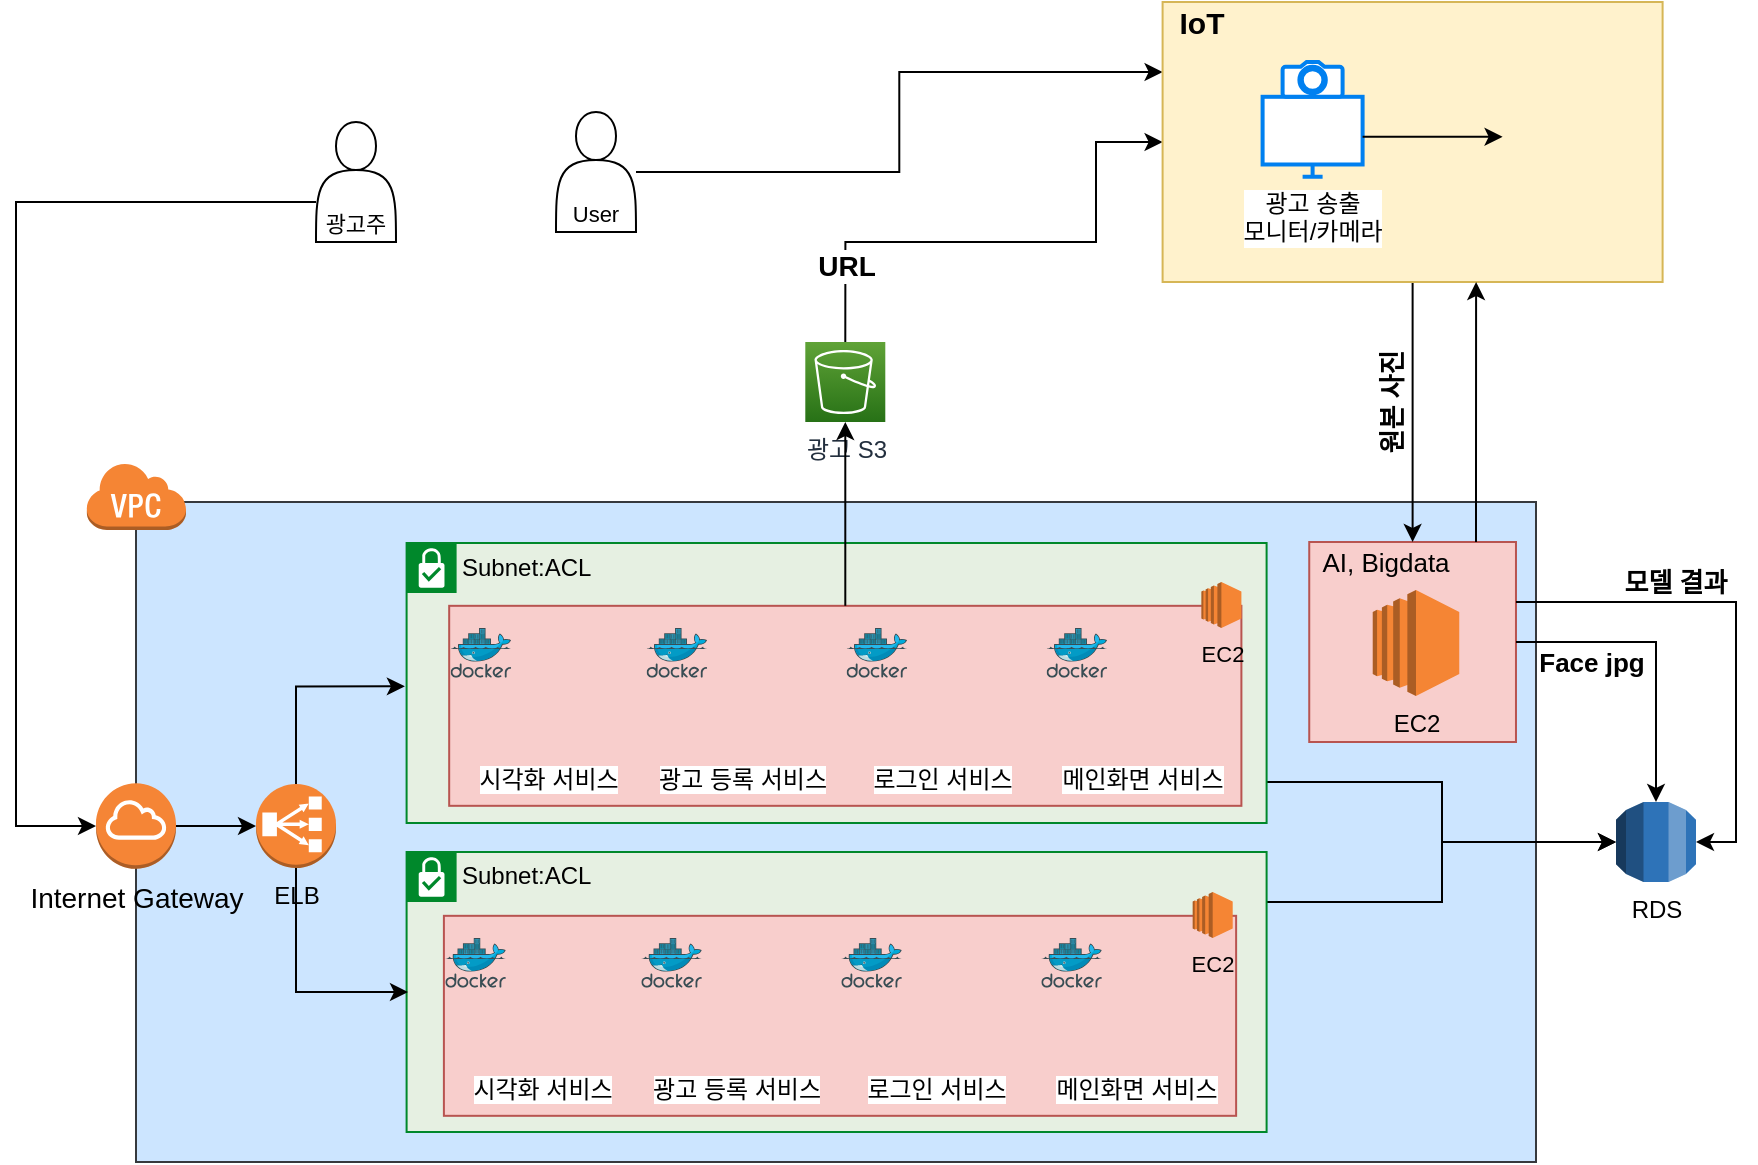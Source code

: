 <mxfile version="14.7.2" type="github">
  <diagram id="4jmj68S6x0aWC6QBNpU3" name="Page-1">
    <mxGraphModel dx="1865" dy="548" grid="1" gridSize="10" guides="1" tooltips="1" connect="1" arrows="1" fold="1" page="1" pageScale="1" pageWidth="827" pageHeight="1169" math="0" shadow="0">
      <root>
        <mxCell id="0" />
        <mxCell id="1" parent="0" />
        <mxCell id="JiBkNlwNgvGs8iEzdn5c-1" style="edgeStyle=orthogonalEdgeStyle;rounded=0;orthogonalLoop=1;jettySize=auto;html=1;entryX=0;entryY=0.25;entryDx=0;entryDy=0;" parent="1" source="JiBkNlwNgvGs8iEzdn5c-2" target="JiBkNlwNgvGs8iEzdn5c-67" edge="1">
          <mxGeometry relative="1" as="geometry" />
        </mxCell>
        <mxCell id="JiBkNlwNgvGs8iEzdn5c-2" value="" style="shape=actor;whiteSpace=wrap;html=1;strokeColor=#000000;" parent="1" vertex="1">
          <mxGeometry x="-540" y="115" width="40" height="60" as="geometry" />
        </mxCell>
        <mxCell id="JiBkNlwNgvGs8iEzdn5c-3" value="Subnet:ACL" style="shape=mxgraph.ibm.box;prType=subnet;fontStyle=0;verticalAlign=top;align=left;spacingLeft=32;spacingTop=4;fillColor=#E6F0E2;rounded=0;whiteSpace=wrap;html=1;strokeColor=#00882B;strokeWidth=1;dashed=0;container=1;spacing=-4;collapsible=0;expand=0;recursiveResize=0;" parent="1" vertex="1">
          <mxGeometry x="-490" y="448.2" width="140" height="120" as="geometry" />
        </mxCell>
        <mxCell id="JiBkNlwNgvGs8iEzdn5c-4" value="" style="rounded=0;whiteSpace=wrap;html=1;fillColor=#cce5ff;strokeColor=#36393d;" parent="1" vertex="1">
          <mxGeometry x="-750" y="310" width="700" height="330" as="geometry" />
        </mxCell>
        <mxCell id="JiBkNlwNgvGs8iEzdn5c-5" value="&lt;font size=&quot;1&quot;&gt;&lt;b style=&quot;font-size: 13px&quot;&gt;원본 사진&lt;/b&gt;&lt;/font&gt;" style="text;html=1;strokeColor=none;fillColor=none;align=center;verticalAlign=middle;whiteSpace=wrap;rounded=0;rotation=-90;" parent="1" vertex="1">
          <mxGeometry x="-155" y="250" width="65" height="20" as="geometry" />
        </mxCell>
        <mxCell id="JiBkNlwNgvGs8iEzdn5c-6" value="&lt;span style=&quot;font-size: 13px&quot;&gt;&lt;b&gt;광고 ID&lt;/b&gt;&lt;/span&gt;" style="text;html=1;strokeColor=none;fillColor=none;align=center;verticalAlign=middle;whiteSpace=wrap;rounded=0;rotation=90;" parent="1" vertex="1">
          <mxGeometry x="-100" y="120" width="50" height="20" as="geometry" />
        </mxCell>
        <mxCell id="JiBkNlwNgvGs8iEzdn5c-7" value="" style="outlineConnect=0;dashed=0;verticalLabelPosition=bottom;verticalAlign=top;align=center;html=1;shape=mxgraph.aws3.virtual_private_cloud;fillColor=#F58534;gradientColor=none;strokeColor=#000000;" parent="1" vertex="1">
          <mxGeometry x="-775" y="290" width="50" height="34" as="geometry" />
        </mxCell>
        <mxCell id="JiBkNlwNgvGs8iEzdn5c-8" value="&lt;font style=&quot;font-size: 14px&quot;&gt;&lt;b&gt;URL&lt;/b&gt;&lt;/font&gt;" style="edgeStyle=orthogonalEdgeStyle;rounded=0;orthogonalLoop=1;jettySize=auto;html=1;entryX=0;entryY=0.5;entryDx=0;entryDy=0;exitX=0.5;exitY=0;exitDx=0;exitDy=0;exitPerimeter=0;" parent="1" source="JiBkNlwNgvGs8iEzdn5c-9" target="JiBkNlwNgvGs8iEzdn5c-67" edge="1">
          <mxGeometry x="-0.705" relative="1" as="geometry">
            <mxPoint as="offset" />
            <mxPoint x="-370" y="530" as="targetPoint" />
            <Array as="points">
              <mxPoint x="-395" y="180" />
              <mxPoint x="-270" y="180" />
              <mxPoint x="-270" y="130" />
            </Array>
          </mxGeometry>
        </mxCell>
        <mxCell id="JiBkNlwNgvGs8iEzdn5c-9" value="광고 S3" style="points=[[0,0,0],[0.25,0,0],[0.5,0,0],[0.75,0,0],[1,0,0],[0,1,0],[0.25,1,0],[0.5,1,0],[0.75,1,0],[1,1,0],[0,0.25,0],[0,0.5,0],[0,0.75,0],[1,0.25,0],[1,0.5,0],[1,0.75,0]];outlineConnect=0;fontColor=#232F3E;gradientColor=#60A337;gradientDirection=north;fillColor=#277116;strokeColor=#ffffff;dashed=0;verticalLabelPosition=bottom;verticalAlign=top;align=center;html=1;fontSize=12;fontStyle=0;aspect=fixed;shape=mxgraph.aws4.resourceIcon;resIcon=mxgraph.aws4.s3;" parent="1" vertex="1">
          <mxGeometry x="-415.35" y="230" width="40" height="40" as="geometry" />
        </mxCell>
        <mxCell id="JiBkNlwNgvGs8iEzdn5c-10" value="&lt;b&gt;&lt;font style=&quot;font-size: 13px&quot;&gt;모델 결과&lt;/font&gt;&lt;/b&gt;" style="text;html=1;strokeColor=none;fillColor=none;align=center;verticalAlign=middle;whiteSpace=wrap;rounded=0;rotation=0;" parent="1" vertex="1">
          <mxGeometry x="-20" y="340" width="80" height="20" as="geometry" />
        </mxCell>
        <mxCell id="JiBkNlwNgvGs8iEzdn5c-11" value="&lt;span style=&quot;font-size: 13px&quot;&gt;&lt;b&gt;Face jpg&lt;/b&gt;&lt;/span&gt;" style="text;html=1;strokeColor=none;fillColor=none;align=center;verticalAlign=middle;whiteSpace=wrap;rounded=0;rotation=0;" parent="1" vertex="1">
          <mxGeometry x="-56.7" y="380" width="70" height="20" as="geometry" />
        </mxCell>
        <mxCell id="JiBkNlwNgvGs8iEzdn5c-12" value="RDS" style="outlineConnect=0;dashed=0;verticalLabelPosition=bottom;verticalAlign=top;align=center;html=1;shape=mxgraph.aws3.rds;fillColor=#2E73B8;gradientColor=none;" parent="1" vertex="1">
          <mxGeometry x="-10" y="460" width="40" height="40" as="geometry" />
        </mxCell>
        <mxCell id="JiBkNlwNgvGs8iEzdn5c-13" style="edgeStyle=orthogonalEdgeStyle;rounded=0;orthogonalLoop=1;jettySize=auto;html=1;entryX=0;entryY=0.5;entryDx=0;entryDy=0;entryPerimeter=0;" parent="1" source="JiBkNlwNgvGs8iEzdn5c-14" target="JiBkNlwNgvGs8iEzdn5c-12" edge="1">
          <mxGeometry relative="1" as="geometry">
            <Array as="points">
              <mxPoint x="-97" y="450" />
              <mxPoint x="-97" y="480" />
            </Array>
          </mxGeometry>
        </mxCell>
        <mxCell id="JiBkNlwNgvGs8iEzdn5c-14" value="Subnet:ACL" style="shape=mxgraph.ibm.box;prType=subnet;fontStyle=0;verticalAlign=top;align=left;spacingLeft=32;spacingTop=4;fillColor=#E6F0E2;rounded=0;whiteSpace=wrap;html=1;strokeColor=#00882B;strokeWidth=1;dashed=0;container=1;spacing=-4;collapsible=0;expand=0;recursiveResize=0;" parent="1" vertex="1">
          <mxGeometry x="-614.7" y="330.5" width="430" height="140" as="geometry" />
        </mxCell>
        <mxCell id="JiBkNlwNgvGs8iEzdn5c-15" value="" style="aspect=fixed;html=1;points=[];align=center;image;fontSize=12;image=img/lib/mscae/Docker.svg;strokeColor=#000000;" parent="JiBkNlwNgvGs8iEzdn5c-14" vertex="1">
          <mxGeometry x="23" y="42.5" width="30.289" height="24.84" as="geometry" />
        </mxCell>
        <mxCell id="JiBkNlwNgvGs8iEzdn5c-16" value="" style="rounded=0;whiteSpace=wrap;html=1;strokeColor=#b85450;fillColor=#f8cecc;" parent="JiBkNlwNgvGs8iEzdn5c-14" vertex="1">
          <mxGeometry x="21.29" y="31.41" width="396.11" height="100" as="geometry" />
        </mxCell>
        <mxCell id="JiBkNlwNgvGs8iEzdn5c-17" value="" style="group" parent="JiBkNlwNgvGs8iEzdn5c-14" vertex="1" connectable="0">
          <mxGeometry x="120" y="42.5" width="80" height="61.92" as="geometry" />
        </mxCell>
        <mxCell id="JiBkNlwNgvGs8iEzdn5c-18" value="" style="group" parent="JiBkNlwNgvGs8iEzdn5c-17" vertex="1" connectable="0">
          <mxGeometry width="70" height="61.92" as="geometry" />
        </mxCell>
        <mxCell id="JiBkNlwNgvGs8iEzdn5c-19" value="" style="aspect=fixed;html=1;points=[];align=center;image;fontSize=12;image=img/lib/mscae/Docker.svg;strokeColor=#000000;" parent="JiBkNlwNgvGs8iEzdn5c-18" vertex="1">
          <mxGeometry width="30.289" height="24.84" as="geometry" />
        </mxCell>
        <mxCell id="JiBkNlwNgvGs8iEzdn5c-20" value="광고 등록 서비스" style="shape=image;html=1;verticalAlign=top;verticalLabelPosition=bottom;labelBackgroundColor=#ffffff;imageAspect=0;aspect=fixed;image=https://cdn4.iconfinder.com/data/icons/logos-brands-5/24/flask-128.png;strokeColor=#000000;" parent="JiBkNlwNgvGs8iEzdn5c-18" vertex="1">
          <mxGeometry x="24.893" y="16.898" width="45.022" height="45.022" as="geometry" />
        </mxCell>
        <mxCell id="JiBkNlwNgvGs8iEzdn5c-21" value="" style="aspect=fixed;html=1;points=[];align=center;image;fontSize=12;image=img/lib/mscae/Docker.svg;strokeColor=#000000;" parent="JiBkNlwNgvGs8iEzdn5c-18" vertex="1">
          <mxGeometry x="-98" width="30.289" height="24.84" as="geometry" />
        </mxCell>
        <mxCell id="JiBkNlwNgvGs8iEzdn5c-22" value="" style="group" parent="JiBkNlwNgvGs8iEzdn5c-14" vertex="1" connectable="0">
          <mxGeometry x="220" y="42.5" width="80" height="61.92" as="geometry" />
        </mxCell>
        <mxCell id="JiBkNlwNgvGs8iEzdn5c-23" value="" style="group" parent="JiBkNlwNgvGs8iEzdn5c-22" vertex="1" connectable="0">
          <mxGeometry width="70" height="61.92" as="geometry" />
        </mxCell>
        <mxCell id="JiBkNlwNgvGs8iEzdn5c-24" value="" style="aspect=fixed;html=1;points=[];align=center;image;fontSize=12;image=img/lib/mscae/Docker.svg;strokeColor=#000000;" parent="JiBkNlwNgvGs8iEzdn5c-23" vertex="1">
          <mxGeometry width="30.289" height="24.84" as="geometry" />
        </mxCell>
        <mxCell id="JiBkNlwNgvGs8iEzdn5c-25" value="로그인 서비스" style="shape=image;html=1;verticalAlign=top;verticalLabelPosition=bottom;labelBackgroundColor=#ffffff;imageAspect=0;aspect=fixed;image=https://cdn4.iconfinder.com/data/icons/logos-brands-5/24/flask-128.png;strokeColor=#000000;" parent="JiBkNlwNgvGs8iEzdn5c-23" vertex="1">
          <mxGeometry x="24.893" y="16.898" width="45.022" height="45.022" as="geometry" />
        </mxCell>
        <mxCell id="JiBkNlwNgvGs8iEzdn5c-26" value="" style="group" parent="JiBkNlwNgvGs8iEzdn5c-14" vertex="1" connectable="0">
          <mxGeometry x="320" y="42.5" width="80" height="61.92" as="geometry" />
        </mxCell>
        <mxCell id="JiBkNlwNgvGs8iEzdn5c-27" value="" style="group" parent="JiBkNlwNgvGs8iEzdn5c-26" vertex="1" connectable="0">
          <mxGeometry width="70" height="61.92" as="geometry" />
        </mxCell>
        <mxCell id="JiBkNlwNgvGs8iEzdn5c-28" value="" style="aspect=fixed;html=1;points=[];align=center;image;fontSize=12;image=img/lib/mscae/Docker.svg;strokeColor=#000000;" parent="JiBkNlwNgvGs8iEzdn5c-27" vertex="1">
          <mxGeometry width="30.289" height="24.84" as="geometry" />
        </mxCell>
        <mxCell id="JiBkNlwNgvGs8iEzdn5c-29" value="메인화면 서비스" style="shape=image;html=1;verticalAlign=top;verticalLabelPosition=bottom;labelBackgroundColor=#ffffff;imageAspect=0;aspect=fixed;image=https://cdn4.iconfinder.com/data/icons/logos-brands-5/24/flask-128.png;strokeColor=#000000;" parent="JiBkNlwNgvGs8iEzdn5c-27" vertex="1">
          <mxGeometry x="24.893" y="16.898" width="45.022" height="45.022" as="geometry" />
        </mxCell>
        <mxCell id="JiBkNlwNgvGs8iEzdn5c-30" value="시각화 서비스" style="shape=image;html=1;verticalAlign=top;verticalLabelPosition=bottom;labelBackgroundColor=#ffffff;imageAspect=0;aspect=fixed;image=https://cdn4.iconfinder.com/data/icons/logos-brands-5/24/flask-128.png;strokeColor=#000000;" parent="JiBkNlwNgvGs8iEzdn5c-14" vertex="1">
          <mxGeometry x="47.893" y="59.398" width="45.022" height="45.022" as="geometry" />
        </mxCell>
        <mxCell id="JiBkNlwNgvGs8iEzdn5c-31" value="EC2" style="outlineConnect=0;dashed=0;verticalLabelPosition=bottom;verticalAlign=top;align=center;html=1;shape=mxgraph.aws3.ec2;fillColor=#F58534;gradientColor=none;fontSize=11;" parent="JiBkNlwNgvGs8iEzdn5c-14" vertex="1">
          <mxGeometry x="397.4" y="19.5" width="20" height="23" as="geometry" />
        </mxCell>
        <mxCell id="JiBkNlwNgvGs8iEzdn5c-32" style="edgeStyle=orthogonalEdgeStyle;rounded=0;orthogonalLoop=1;jettySize=auto;html=1;entryX=0;entryY=0.5;entryDx=0;entryDy=0;entryPerimeter=0;" parent="1" source="JiBkNlwNgvGs8iEzdn5c-33" target="JiBkNlwNgvGs8iEzdn5c-12" edge="1">
          <mxGeometry relative="1" as="geometry">
            <mxPoint x="-130" y="560" as="targetPoint" />
            <Array as="points">
              <mxPoint x="-97" y="510" />
              <mxPoint x="-97" y="480" />
            </Array>
          </mxGeometry>
        </mxCell>
        <mxCell id="JiBkNlwNgvGs8iEzdn5c-33" value="&lt;span&gt;Subnet:ACL&lt;/span&gt;" style="shape=mxgraph.ibm.box;prType=subnet;fontStyle=0;verticalAlign=top;align=left;spacingLeft=32;spacingTop=4;fillColor=#E6F0E2;rounded=0;whiteSpace=wrap;html=1;strokeColor=#00882B;strokeWidth=1;dashed=0;container=1;spacing=-4;collapsible=0;expand=0;recursiveResize=0;" parent="1" vertex="1">
          <mxGeometry x="-614.7" y="485.0" width="430" height="140" as="geometry" />
        </mxCell>
        <mxCell id="JiBkNlwNgvGs8iEzdn5c-34" value="" style="aspect=fixed;html=1;points=[];align=center;image;fontSize=12;image=img/lib/mscae/Docker.svg;strokeColor=#000000;" parent="JiBkNlwNgvGs8iEzdn5c-33" vertex="1">
          <mxGeometry x="18.65" y="43.0" width="30.289" height="24.84" as="geometry" />
        </mxCell>
        <mxCell id="JiBkNlwNgvGs8iEzdn5c-35" value="" style="rounded=0;whiteSpace=wrap;html=1;strokeColor=#b85450;fillColor=#f8cecc;" parent="JiBkNlwNgvGs8iEzdn5c-33" vertex="1">
          <mxGeometry x="18.65" y="31.91" width="396.11" height="100" as="geometry" />
        </mxCell>
        <mxCell id="JiBkNlwNgvGs8iEzdn5c-36" value="" style="group" parent="JiBkNlwNgvGs8iEzdn5c-33" vertex="1" connectable="0">
          <mxGeometry x="117.36" y="43.0" width="80" height="61.92" as="geometry" />
        </mxCell>
        <mxCell id="JiBkNlwNgvGs8iEzdn5c-37" value="" style="group" parent="JiBkNlwNgvGs8iEzdn5c-36" vertex="1" connectable="0">
          <mxGeometry width="70" height="61.92" as="geometry" />
        </mxCell>
        <mxCell id="JiBkNlwNgvGs8iEzdn5c-38" value="" style="aspect=fixed;html=1;points=[];align=center;image;fontSize=12;image=img/lib/mscae/Docker.svg;strokeColor=#000000;" parent="JiBkNlwNgvGs8iEzdn5c-37" vertex="1">
          <mxGeometry width="30.289" height="24.84" as="geometry" />
        </mxCell>
        <mxCell id="JiBkNlwNgvGs8iEzdn5c-39" value="광고 등록 서비스" style="shape=image;html=1;verticalAlign=top;verticalLabelPosition=bottom;labelBackgroundColor=#ffffff;imageAspect=0;aspect=fixed;image=https://cdn4.iconfinder.com/data/icons/logos-brands-5/24/flask-128.png;strokeColor=#000000;" parent="JiBkNlwNgvGs8iEzdn5c-37" vertex="1">
          <mxGeometry x="24.893" y="16.898" width="45.022" height="45.022" as="geometry" />
        </mxCell>
        <mxCell id="JiBkNlwNgvGs8iEzdn5c-40" value="" style="aspect=fixed;html=1;points=[];align=center;image;fontSize=12;image=img/lib/mscae/Docker.svg;strokeColor=#000000;" parent="JiBkNlwNgvGs8iEzdn5c-37" vertex="1">
          <mxGeometry x="-98" width="30.289" height="24.84" as="geometry" />
        </mxCell>
        <mxCell id="JiBkNlwNgvGs8iEzdn5c-41" value="" style="group" parent="JiBkNlwNgvGs8iEzdn5c-33" vertex="1" connectable="0">
          <mxGeometry x="217.36" y="43.0" width="80" height="61.92" as="geometry" />
        </mxCell>
        <mxCell id="JiBkNlwNgvGs8iEzdn5c-42" value="" style="group" parent="JiBkNlwNgvGs8iEzdn5c-41" vertex="1" connectable="0">
          <mxGeometry width="70" height="61.92" as="geometry" />
        </mxCell>
        <mxCell id="JiBkNlwNgvGs8iEzdn5c-43" value="" style="aspect=fixed;html=1;points=[];align=center;image;fontSize=12;image=img/lib/mscae/Docker.svg;strokeColor=#000000;" parent="JiBkNlwNgvGs8iEzdn5c-42" vertex="1">
          <mxGeometry width="30.289" height="24.84" as="geometry" />
        </mxCell>
        <mxCell id="JiBkNlwNgvGs8iEzdn5c-44" value="로그인 서비스" style="shape=image;html=1;verticalAlign=top;verticalLabelPosition=bottom;labelBackgroundColor=#ffffff;imageAspect=0;aspect=fixed;image=https://cdn4.iconfinder.com/data/icons/logos-brands-5/24/flask-128.png;strokeColor=#000000;" parent="JiBkNlwNgvGs8iEzdn5c-42" vertex="1">
          <mxGeometry x="24.893" y="16.898" width="45.022" height="45.022" as="geometry" />
        </mxCell>
        <mxCell id="JiBkNlwNgvGs8iEzdn5c-45" value="" style="group" parent="JiBkNlwNgvGs8iEzdn5c-33" vertex="1" connectable="0">
          <mxGeometry x="317.36" y="43.0" width="80" height="61.92" as="geometry" />
        </mxCell>
        <mxCell id="JiBkNlwNgvGs8iEzdn5c-46" value="" style="group" parent="JiBkNlwNgvGs8iEzdn5c-45" vertex="1" connectable="0">
          <mxGeometry width="70" height="61.92" as="geometry" />
        </mxCell>
        <mxCell id="JiBkNlwNgvGs8iEzdn5c-47" value="" style="aspect=fixed;html=1;points=[];align=center;image;fontSize=12;image=img/lib/mscae/Docker.svg;strokeColor=#000000;" parent="JiBkNlwNgvGs8iEzdn5c-46" vertex="1">
          <mxGeometry width="30.289" height="24.84" as="geometry" />
        </mxCell>
        <mxCell id="JiBkNlwNgvGs8iEzdn5c-48" value="메인화면 서비스" style="shape=image;html=1;verticalAlign=top;verticalLabelPosition=bottom;labelBackgroundColor=#ffffff;imageAspect=0;aspect=fixed;image=https://cdn4.iconfinder.com/data/icons/logos-brands-5/24/flask-128.png;strokeColor=#000000;" parent="JiBkNlwNgvGs8iEzdn5c-46" vertex="1">
          <mxGeometry x="24.893" y="16.898" width="45.022" height="45.022" as="geometry" />
        </mxCell>
        <mxCell id="JiBkNlwNgvGs8iEzdn5c-49" value="시각화 서비스" style="shape=image;html=1;verticalAlign=top;verticalLabelPosition=bottom;labelBackgroundColor=#ffffff;imageAspect=0;aspect=fixed;image=https://cdn4.iconfinder.com/data/icons/logos-brands-5/24/flask-128.png;strokeColor=#000000;" parent="JiBkNlwNgvGs8iEzdn5c-33" vertex="1">
          <mxGeometry x="45.253" y="59.898" width="45.022" height="45.022" as="geometry" />
        </mxCell>
        <mxCell id="JiBkNlwNgvGs8iEzdn5c-50" value="EC2" style="outlineConnect=0;dashed=0;verticalLabelPosition=bottom;verticalAlign=top;align=center;html=1;shape=mxgraph.aws3.ec2;fillColor=#F58534;gradientColor=none;fontSize=11;" parent="JiBkNlwNgvGs8iEzdn5c-33" vertex="1">
          <mxGeometry x="393.05" y="20.0" width="20" height="23" as="geometry" />
        </mxCell>
        <mxCell id="JiBkNlwNgvGs8iEzdn5c-51" value="" style="group" parent="1" vertex="1" connectable="0">
          <mxGeometry x="-660" y="120" width="40" height="60" as="geometry" />
        </mxCell>
        <mxCell id="JiBkNlwNgvGs8iEzdn5c-52" value="" style="shape=actor;whiteSpace=wrap;html=1;strokeColor=#000000;" parent="JiBkNlwNgvGs8iEzdn5c-51" vertex="1">
          <mxGeometry width="40" height="60" as="geometry" />
        </mxCell>
        <mxCell id="JiBkNlwNgvGs8iEzdn5c-53" value="&lt;font style=&quot;font-size: 11px&quot;&gt;광고주&lt;/font&gt;" style="text;html=1;strokeColor=none;fillColor=none;align=center;verticalAlign=middle;whiteSpace=wrap;rounded=0;fontSize=14;" parent="JiBkNlwNgvGs8iEzdn5c-51" vertex="1">
          <mxGeometry y="40" width="40" height="20" as="geometry" />
        </mxCell>
        <mxCell id="JiBkNlwNgvGs8iEzdn5c-54" style="edgeStyle=orthogonalEdgeStyle;rounded=0;orthogonalLoop=1;jettySize=auto;html=1;entryX=0;entryY=0.5;entryDx=0;entryDy=0;entryPerimeter=0;fontSize=14;" parent="1" source="JiBkNlwNgvGs8iEzdn5c-52" target="JiBkNlwNgvGs8iEzdn5c-56" edge="1">
          <mxGeometry relative="1" as="geometry">
            <Array as="points">
              <mxPoint x="-810" y="160" />
              <mxPoint x="-810" y="472" />
            </Array>
          </mxGeometry>
        </mxCell>
        <mxCell id="JiBkNlwNgvGs8iEzdn5c-55" style="edgeStyle=orthogonalEdgeStyle;rounded=0;orthogonalLoop=1;jettySize=auto;html=1;entryX=0;entryY=0.5;entryDx=0;entryDy=0;entryPerimeter=0;" parent="1" source="JiBkNlwNgvGs8iEzdn5c-56" target="JiBkNlwNgvGs8iEzdn5c-59" edge="1">
          <mxGeometry relative="1" as="geometry" />
        </mxCell>
        <mxCell id="JiBkNlwNgvGs8iEzdn5c-56" value="Internet Gateway" style="outlineConnect=0;dashed=0;verticalLabelPosition=bottom;verticalAlign=top;align=center;html=1;shape=mxgraph.aws3.internet_gateway;fillColor=#F58536;gradientColor=none;fontSize=14;" parent="1" vertex="1">
          <mxGeometry x="-770" y="450.57" width="40" height="42.86" as="geometry" />
        </mxCell>
        <mxCell id="JiBkNlwNgvGs8iEzdn5c-57" style="edgeStyle=orthogonalEdgeStyle;rounded=0;orthogonalLoop=1;jettySize=auto;html=1;" parent="1" source="JiBkNlwNgvGs8iEzdn5c-59" edge="1">
          <mxGeometry relative="1" as="geometry">
            <mxPoint x="-614" y="555" as="targetPoint" />
            <Array as="points">
              <mxPoint x="-670" y="555" />
              <mxPoint x="-614" y="555" />
            </Array>
          </mxGeometry>
        </mxCell>
        <mxCell id="JiBkNlwNgvGs8iEzdn5c-58" style="edgeStyle=orthogonalEdgeStyle;rounded=0;orthogonalLoop=1;jettySize=auto;html=1;entryX=-0.002;entryY=0.512;entryDx=0;entryDy=0;entryPerimeter=0;" parent="1" source="JiBkNlwNgvGs8iEzdn5c-59" target="JiBkNlwNgvGs8iEzdn5c-14" edge="1">
          <mxGeometry relative="1" as="geometry">
            <Array as="points">
              <mxPoint x="-670" y="402" />
            </Array>
          </mxGeometry>
        </mxCell>
        <mxCell id="JiBkNlwNgvGs8iEzdn5c-59" value="ELB" style="outlineConnect=0;dashed=0;verticalLabelPosition=bottom;verticalAlign=top;align=center;html=1;shape=mxgraph.aws3.classic_load_balancer;fillColor=#F58534;gradientColor=none;" parent="1" vertex="1">
          <mxGeometry x="-690" y="451" width="40" height="42" as="geometry" />
        </mxCell>
        <mxCell id="JiBkNlwNgvGs8iEzdn5c-60" style="edgeStyle=orthogonalEdgeStyle;rounded=0;orthogonalLoop=1;jettySize=auto;html=1;entryX=0.5;entryY=1;entryDx=0;entryDy=0;entryPerimeter=0;" parent="1" source="JiBkNlwNgvGs8iEzdn5c-16" target="JiBkNlwNgvGs8iEzdn5c-9" edge="1">
          <mxGeometry relative="1" as="geometry" />
        </mxCell>
        <mxCell id="JiBkNlwNgvGs8iEzdn5c-61" value="" style="group" parent="1" vertex="1" connectable="0">
          <mxGeometry x="-170" y="330" width="120" height="101" as="geometry" />
        </mxCell>
        <mxCell id="JiBkNlwNgvGs8iEzdn5c-62" value="" style="rounded=0;whiteSpace=wrap;html=1;strokeColor=#b85450;fillColor=#f8cecc;" parent="JiBkNlwNgvGs8iEzdn5c-61" vertex="1">
          <mxGeometry x="6.62" width="103.37" height="100" as="geometry" />
        </mxCell>
        <mxCell id="JiBkNlwNgvGs8iEzdn5c-63" value="&lt;font style=&quot;font-size: 13px&quot;&gt;AI, Bigdata&lt;/font&gt;" style="text;html=1;fillColor=none;align=center;verticalAlign=middle;whiteSpace=wrap;rounded=0;" parent="JiBkNlwNgvGs8iEzdn5c-61" vertex="1">
          <mxGeometry x="6.62" width="75.63" height="20" as="geometry" />
        </mxCell>
        <mxCell id="JiBkNlwNgvGs8iEzdn5c-64" value="EC2" style="outlineConnect=0;dashed=0;verticalLabelPosition=bottom;verticalAlign=top;align=center;html=1;shape=mxgraph.aws3.ec2;fillColor=#F58534;gradientColor=none;strokeColor=#000000;" parent="JiBkNlwNgvGs8iEzdn5c-61" vertex="1">
          <mxGeometry x="38.38" y="24" width="43.25" height="53" as="geometry" />
        </mxCell>
        <mxCell id="JiBkNlwNgvGs8iEzdn5c-65" style="edgeStyle=orthogonalEdgeStyle;rounded=0;orthogonalLoop=1;jettySize=auto;html=1;entryX=0.5;entryY=0;entryDx=0;entryDy=0;" parent="1" source="JiBkNlwNgvGs8iEzdn5c-67" target="JiBkNlwNgvGs8iEzdn5c-62" edge="1">
          <mxGeometry x="-240" y="-40" as="geometry">
            <mxPoint x="45.7" y="-30.0" as="targetPoint" />
          </mxGeometry>
        </mxCell>
        <mxCell id="JiBkNlwNgvGs8iEzdn5c-66" value="" style="group" parent="1" vertex="1" connectable="0">
          <mxGeometry x="-236.7" y="60" width="250" height="140" as="geometry" />
        </mxCell>
        <mxCell id="JiBkNlwNgvGs8iEzdn5c-67" value="" style="rounded=0;whiteSpace=wrap;html=1;fillColor=#fff2cc;strokeColor=#d6b656;" parent="JiBkNlwNgvGs8iEzdn5c-66" vertex="1">
          <mxGeometry width="250" height="140" as="geometry" />
        </mxCell>
        <mxCell id="JiBkNlwNgvGs8iEzdn5c-68" value="" style="group" parent="JiBkNlwNgvGs8iEzdn5c-66" vertex="1" connectable="0">
          <mxGeometry x="50" y="30" width="50" height="57.4" as="geometry" />
        </mxCell>
        <mxCell id="JiBkNlwNgvGs8iEzdn5c-69" value="광고 송출 &lt;br&gt;모니터/카메라" style="html=1;verticalLabelPosition=bottom;align=center;labelBackgroundColor=#ffffff;verticalAlign=top;strokeWidth=2;strokeColor=#0080F0;shadow=0;dashed=0;shape=mxgraph.ios7.icons.monitor;" parent="JiBkNlwNgvGs8iEzdn5c-68" vertex="1">
          <mxGeometry y="17.4" width="50" height="40" as="geometry" />
        </mxCell>
        <mxCell id="JiBkNlwNgvGs8iEzdn5c-70" value="" style="html=1;verticalLabelPosition=bottom;align=center;labelBackgroundColor=#ffffff;verticalAlign=top;strokeWidth=2;strokeColor=#0080F0;shadow=0;dashed=0;shape=mxgraph.ios7.icons.camera;" parent="JiBkNlwNgvGs8iEzdn5c-68" vertex="1">
          <mxGeometry x="10" width="30" height="17.4" as="geometry" />
        </mxCell>
        <mxCell id="JiBkNlwNgvGs8iEzdn5c-71" value="" style="shape=image;html=1;verticalAlign=top;verticalLabelPosition=bottom;labelBackgroundColor=#ffffff;imageAspect=0;aspect=fixed;image=https://cdn4.iconfinder.com/data/icons/logos-and-brands/512/272_Raspberry_Pi_logo-128.png" parent="JiBkNlwNgvGs8iEzdn5c-66" vertex="1">
          <mxGeometry x="170" y="34.9" width="65" height="65" as="geometry" />
        </mxCell>
        <mxCell id="JiBkNlwNgvGs8iEzdn5c-72" value="&lt;font style=&quot;font-size: 15px&quot;&gt;&lt;b&gt;IoT&lt;/b&gt;&lt;/font&gt;" style="text;html=1;fillColor=none;align=center;verticalAlign=middle;whiteSpace=wrap;rounded=0;" parent="JiBkNlwNgvGs8iEzdn5c-66" vertex="1">
          <mxGeometry width="40" height="20" as="geometry" />
        </mxCell>
        <mxCell id="JiBkNlwNgvGs8iEzdn5c-73" style="edgeStyle=orthogonalEdgeStyle;rounded=0;orthogonalLoop=1;jettySize=auto;html=1;entryX=0;entryY=0.5;entryDx=0;entryDy=0;" parent="JiBkNlwNgvGs8iEzdn5c-66" source="JiBkNlwNgvGs8iEzdn5c-69" target="JiBkNlwNgvGs8iEzdn5c-71" edge="1">
          <mxGeometry x="-240" y="-40" as="geometry" />
        </mxCell>
        <mxCell id="JiBkNlwNgvGs8iEzdn5c-74" value="&lt;span style=&quot;font-size: 11px&quot;&gt;User&lt;/span&gt;" style="text;html=1;strokeColor=none;fillColor=none;align=center;verticalAlign=middle;whiteSpace=wrap;rounded=0;fontSize=14;" parent="1" vertex="1">
          <mxGeometry x="-540" y="155" width="40" height="20" as="geometry" />
        </mxCell>
        <mxCell id="JiBkNlwNgvGs8iEzdn5c-75" style="edgeStyle=orthogonalEdgeStyle;rounded=0;orthogonalLoop=1;jettySize=auto;html=1;entryX=0.5;entryY=0;entryDx=0;entryDy=0;entryPerimeter=0;" parent="1" target="JiBkNlwNgvGs8iEzdn5c-12" edge="1">
          <mxGeometry relative="1" as="geometry">
            <mxPoint x="-90" y="460" as="targetPoint" />
            <Array as="points">
              <mxPoint x="10" y="380" />
            </Array>
            <mxPoint x="-60" y="380" as="sourcePoint" />
          </mxGeometry>
        </mxCell>
        <mxCell id="JiBkNlwNgvGs8iEzdn5c-76" style="edgeStyle=orthogonalEdgeStyle;rounded=0;orthogonalLoop=1;jettySize=auto;html=1;entryX=0.627;entryY=1;entryDx=0;entryDy=0;entryPerimeter=0;" parent="1" source="JiBkNlwNgvGs8iEzdn5c-62" target="JiBkNlwNgvGs8iEzdn5c-67" edge="1">
          <mxGeometry relative="1" as="geometry">
            <Array as="points">
              <mxPoint x="-80" y="300" />
              <mxPoint x="-80" y="300" />
            </Array>
          </mxGeometry>
        </mxCell>
        <mxCell id="Lt1o2brWUNHq-QBnBygF-1" style="edgeStyle=orthogonalEdgeStyle;rounded=0;orthogonalLoop=1;jettySize=auto;html=1;entryX=1;entryY=0.5;entryDx=0;entryDy=0;entryPerimeter=0;" edge="1" parent="1" source="JiBkNlwNgvGs8iEzdn5c-62" target="JiBkNlwNgvGs8iEzdn5c-12">
          <mxGeometry relative="1" as="geometry">
            <Array as="points">
              <mxPoint x="50" y="360" />
              <mxPoint x="50" y="480" />
            </Array>
          </mxGeometry>
        </mxCell>
      </root>
    </mxGraphModel>
  </diagram>
</mxfile>
